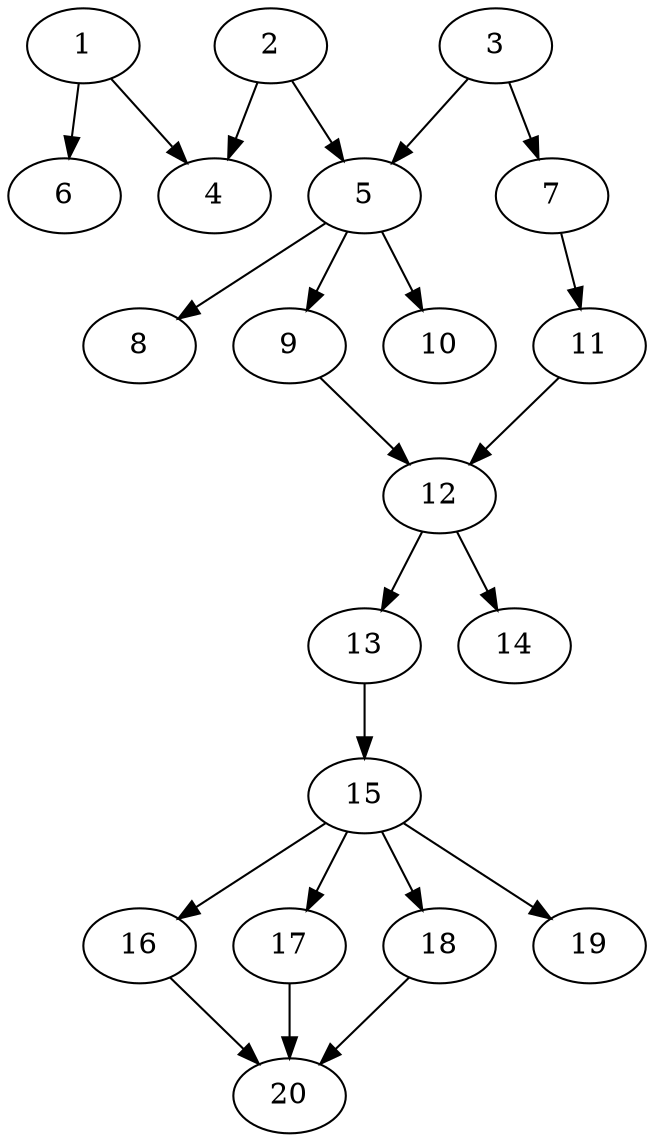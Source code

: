 // DAG automatically generated by daggen at Sat Jul 27 15:36:23 2019
// ./daggen --dot -n 20 --ccr 0.5 --fat 0.4 --regular 0.5 --density 0.7 --mindata 5242880 --maxdata 52428800 
digraph G {
  1 [size="54794240", alpha="0.16", expect_size="27397120"] 
  1 -> 4 [size ="27397120"]
  1 -> 6 [size ="27397120"]
  2 [size="11661312", alpha="0.13", expect_size="5830656"] 
  2 -> 4 [size ="5830656"]
  2 -> 5 [size ="5830656"]
  3 [size="36874240", alpha="0.12", expect_size="18437120"] 
  3 -> 5 [size ="18437120"]
  3 -> 7 [size ="18437120"]
  4 [size="91148288", alpha="0.19", expect_size="45574144"] 
  5 [size="67266560", alpha="0.09", expect_size="33633280"] 
  5 -> 8 [size ="33633280"]
  5 -> 9 [size ="33633280"]
  5 -> 10 [size ="33633280"]
  6 [size="45707264", alpha="0.08", expect_size="22853632"] 
  7 [size="77576192", alpha="0.10", expect_size="38788096"] 
  7 -> 11 [size ="38788096"]
  8 [size="61227008", alpha="0.03", expect_size="30613504"] 
  9 [size="54859776", alpha="0.06", expect_size="27429888"] 
  9 -> 12 [size ="27429888"]
  10 [size="100251648", alpha="0.06", expect_size="50125824"] 
  11 [size="30355456", alpha="0.07", expect_size="15177728"] 
  11 -> 12 [size ="15177728"]
  12 [size="104028160", alpha="0.18", expect_size="52014080"] 
  12 -> 13 [size ="52014080"]
  12 -> 14 [size ="52014080"]
  13 [size="72310784", alpha="0.03", expect_size="36155392"] 
  13 -> 15 [size ="36155392"]
  14 [size="36421632", alpha="0.04", expect_size="18210816"] 
  15 [size="31162368", alpha="0.06", expect_size="15581184"] 
  15 -> 16 [size ="15581184"]
  15 -> 17 [size ="15581184"]
  15 -> 18 [size ="15581184"]
  15 -> 19 [size ="15581184"]
  16 [size="72669184", alpha="0.02", expect_size="36334592"] 
  16 -> 20 [size ="36334592"]
  17 [size="14438400", alpha="0.17", expect_size="7219200"] 
  17 -> 20 [size ="7219200"]
  18 [size="61130752", alpha="0.08", expect_size="30565376"] 
  18 -> 20 [size ="30565376"]
  19 [size="77379584", alpha="0.18", expect_size="38689792"] 
  20 [size="11157504", alpha="0.07", expect_size="5578752"] 
}
